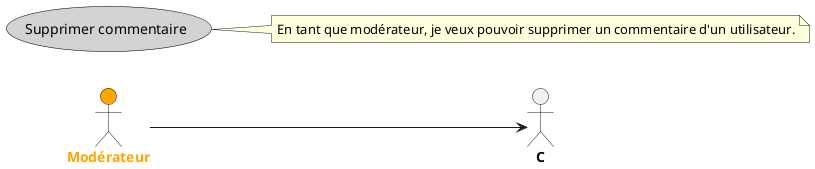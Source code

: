@startuml UserStoryModComment

left to right direction
skinparam actorFontStyle bold
skinparam usecase {
    BackgroundColor YellowGreen
    BorderColor Black
}

actor "Modérateur" as M #Orange;text:Orange

usecase "Supprimer commentaire" as Sc #LightGray;text:Black

' Relations entre acteurs et cas d'utilisation
M --> C

' Description des cas d'utilisation
note right of Sc
    En tant que modérateur, je veux pouvoir supprimer un commentaire d'un utilisateur.
end note

@enduml